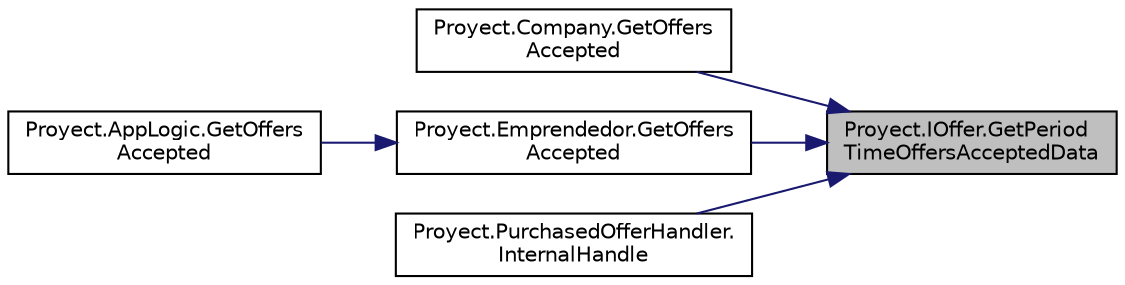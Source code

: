 digraph "Proyect.IOffer.GetPeriodTimeOffersAcceptedData"
{
 // INTERACTIVE_SVG=YES
 // LATEX_PDF_SIZE
  edge [fontname="Helvetica",fontsize="10",labelfontname="Helvetica",labelfontsize="10"];
  node [fontname="Helvetica",fontsize="10",shape=record];
  rankdir="RL";
  Node1 [label="Proyect.IOffer.GetPeriod\lTimeOffersAcceptedData",height=0.2,width=0.4,color="black", fillcolor="grey75", style="filled", fontcolor="black",tooltip="Obtien todas las ofertas que le fueron aceptadas en un periodo de tiempo."];
  Node1 -> Node2 [dir="back",color="midnightblue",fontsize="10",style="solid",fontname="Helvetica"];
  Node2 [label="Proyect.Company.GetOffers\lAccepted",height=0.2,width=0.4,color="black", fillcolor="white", style="filled",URL="$classProyect_1_1Company.html#a33663f1056c5f129789d3d961aa658e5",tooltip="Obtiene la cantidad de ofertas que publico la compania, que fueron aceptadas en un periodo de tiempo ..."];
  Node1 -> Node3 [dir="back",color="midnightblue",fontsize="10",style="solid",fontname="Helvetica"];
  Node3 [label="Proyect.Emprendedor.GetOffers\lAccepted",height=0.2,width=0.4,color="black", fillcolor="white", style="filled",URL="$classProyect_1_1Emprendedor.html#a5a28f7f805d5b8709ef8de615ef689d3",tooltip="Obtiene la cantidad de ofertas que fueron aceptadas en un periodo de tiempo (Expert)...."];
  Node3 -> Node4 [dir="back",color="midnightblue",fontsize="10",style="solid",fontname="Helvetica"];
  Node4 [label="Proyect.AppLogic.GetOffers\lAccepted",height=0.2,width=0.4,color="black", fillcolor="white", style="filled",URL="$classProyect_1_1AppLogic.html#a5e450ada24343520f326303c4be73479",tooltip="Obtiene la cantidad de ofertas que fueron aceptadas en un periodo de tiempo establecido por el usuari..."];
  Node1 -> Node5 [dir="back",color="midnightblue",fontsize="10",style="solid",fontname="Helvetica"];
  Node5 [label="Proyect.PurchasedOfferHandler.\lInternalHandle",height=0.2,width=0.4,color="black", fillcolor="white", style="filled",URL="$classProyect_1_1PurchasedOfferHandler.html#a2858da92fe7689008b79f12314da3e8f",tooltip="Procesa el mensaje \"/registrar\" y retorna true; retorna false en caso contrario."];
}
